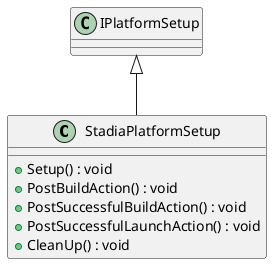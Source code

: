 @startuml
class StadiaPlatformSetup {
    + Setup() : void
    + PostBuildAction() : void
    + PostSuccessfulBuildAction() : void
    + PostSuccessfulLaunchAction() : void
    + CleanUp() : void
}
IPlatformSetup <|-- StadiaPlatformSetup
@enduml
